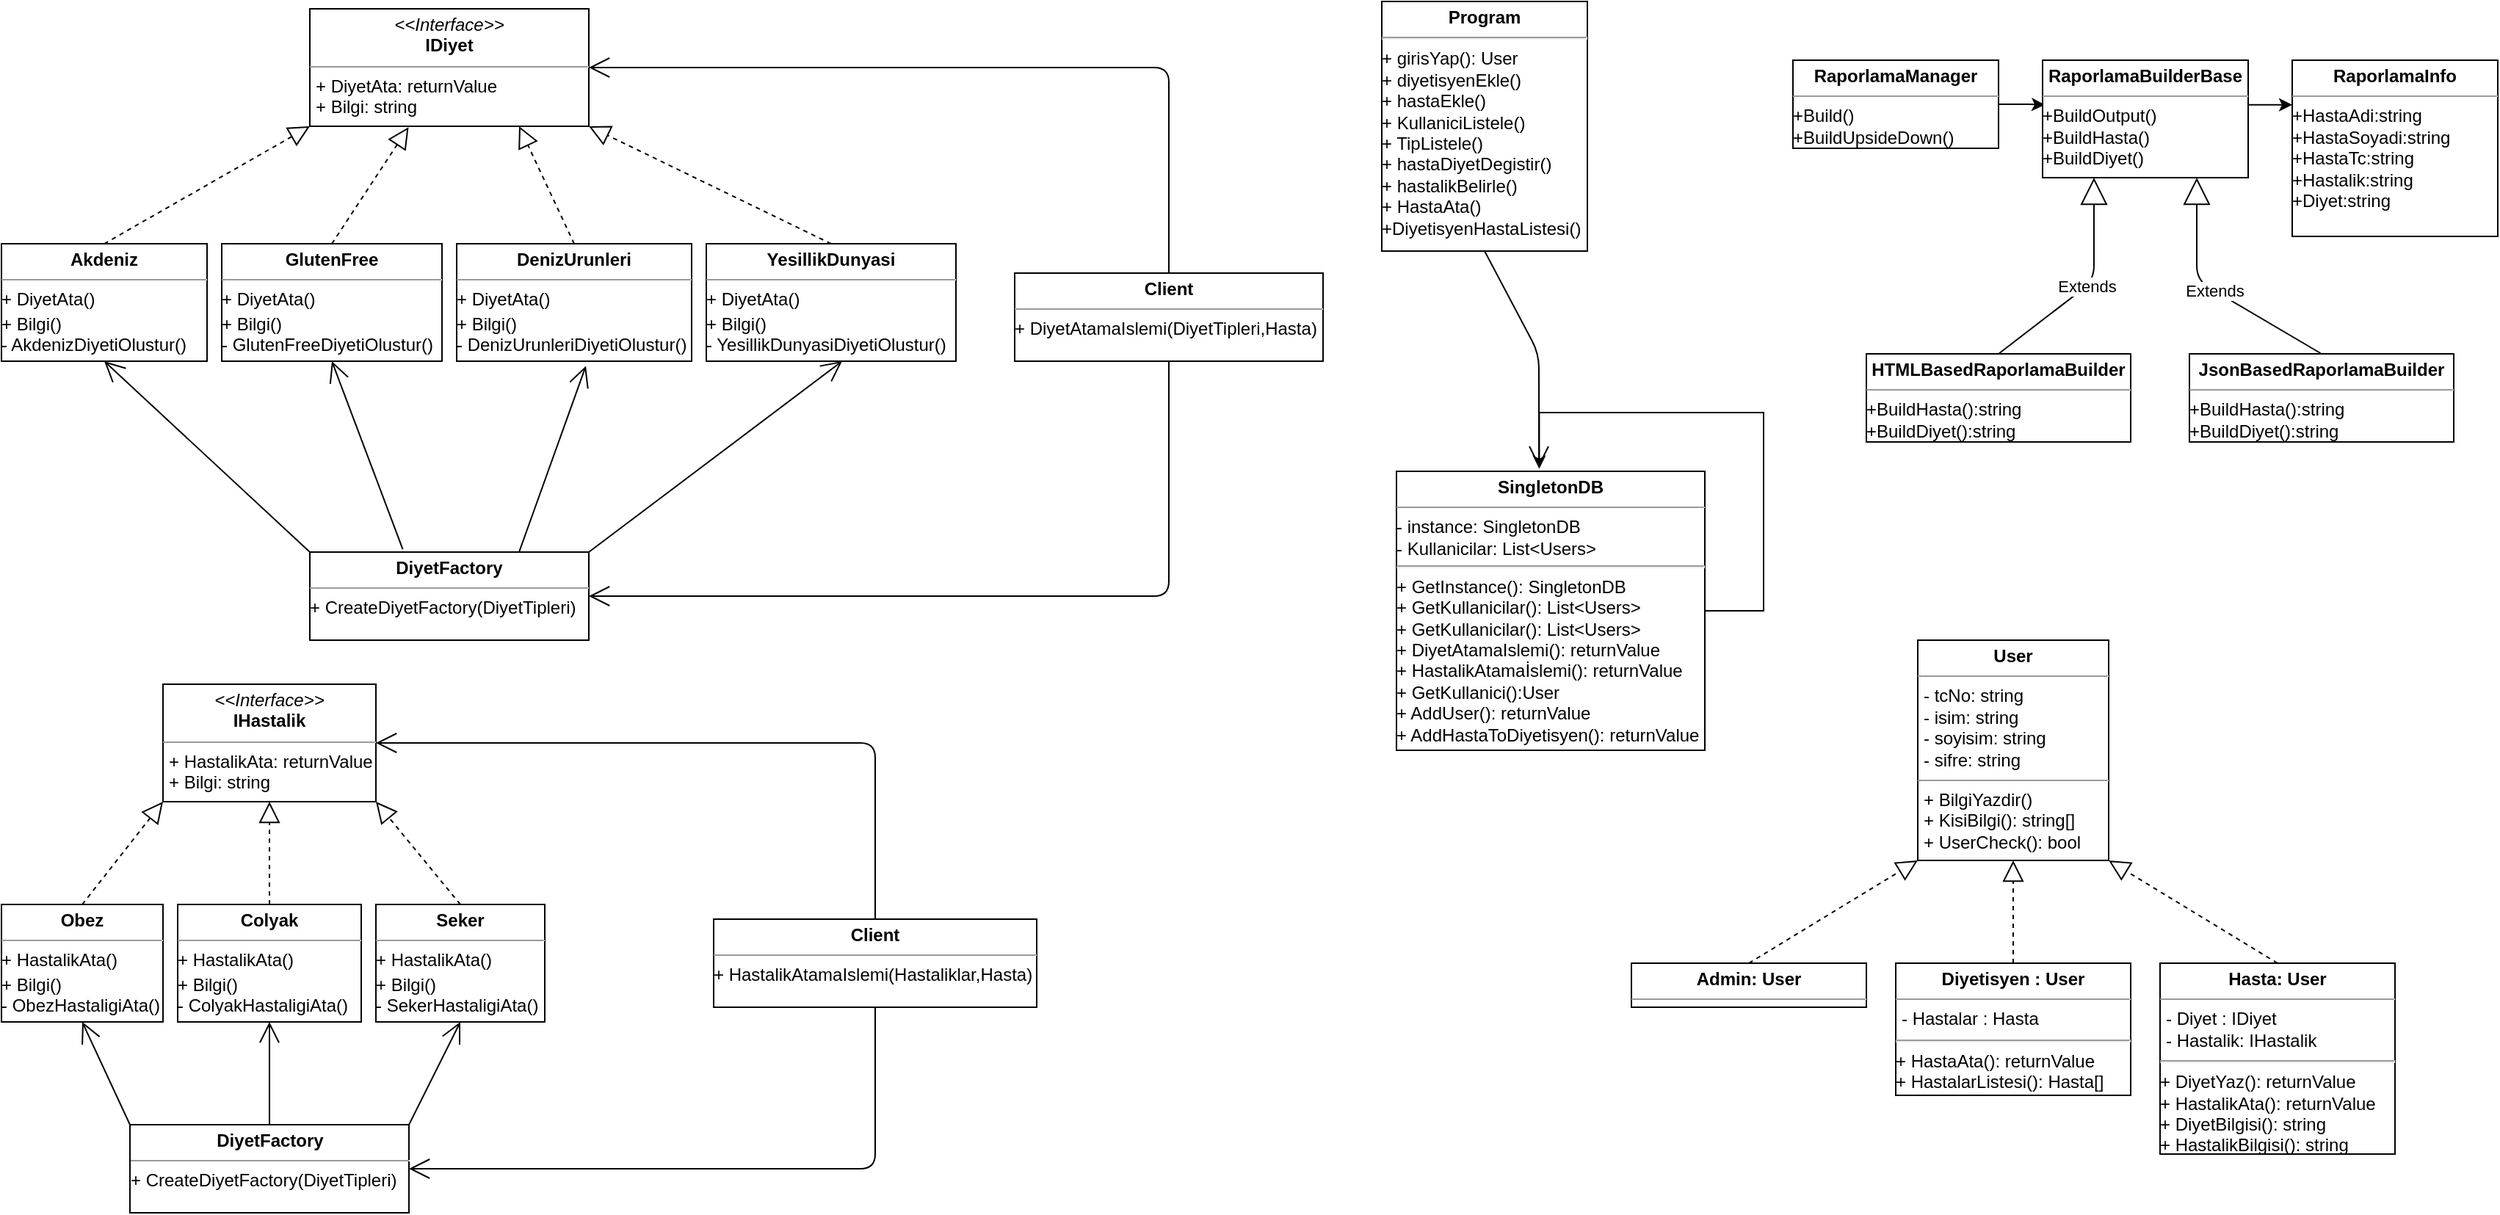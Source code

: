 <mxfile version="14.7.6" type="device"><diagram name="Page-1" id="929967ad-93f9-6ef4-fab6-5d389245f69c"><mxGraphModel dx="2885" dy="1470" grid="1" gridSize="10" guides="1" tooltips="1" connect="1" arrows="1" fold="1" page="1" pageScale="1.5" pageWidth="1169" pageHeight="826" background="none" math="0" shadow="0"><root><mxCell id="0" style=";html=1;"/><mxCell id="1" style=";html=1;" parent="0"/><mxCell id="cmDqE81r5rBGS5eHhXOC-22" value="&lt;p style=&quot;margin: 0px ; margin-top: 4px ; text-align: center&quot;&gt;&lt;span style=&quot;font-weight: 700 ; text-align: left&quot;&gt;Admin: User&lt;/span&gt;&lt;br&gt;&lt;/p&gt;&lt;hr size=&quot;1&quot;&gt;&lt;p style=&quot;margin: 0px ; margin-left: 4px&quot;&gt;&lt;br&gt;&lt;/p&gt;" style="verticalAlign=top;align=left;overflow=fill;fontSize=12;fontFamily=Helvetica;html=1;" parent="1" vertex="1"><mxGeometry x="1120" y="675" width="160" height="30" as="geometry"/></mxCell><mxCell id="cmDqE81r5rBGS5eHhXOC-23" value="&lt;p style=&quot;margin: 0px ; margin-top: 4px ; text-align: center&quot;&gt;&lt;b&gt;User&lt;/b&gt;&lt;/p&gt;&lt;hr size=&quot;1&quot;&gt;&lt;p style=&quot;margin: 0px ; margin-left: 4px&quot;&gt;- tcNo: string&lt;br&gt;- isim: string&lt;/p&gt;&lt;p style=&quot;margin: 0px ; margin-left: 4px&quot;&gt;- soyisim: string&lt;br&gt;- sifre: string&lt;/p&gt;&lt;hr size=&quot;1&quot;&gt;&lt;p style=&quot;margin: 0px ; margin-left: 4px&quot;&gt;+ BilgiYazdir()&lt;/p&gt;&lt;p style=&quot;margin: 0px ; margin-left: 4px&quot;&gt;+ KisiBilgi(): string[]&lt;/p&gt;&lt;p style=&quot;margin: 0px ; margin-left: 4px&quot;&gt;+ UserCheck(): bool&lt;/p&gt;" style="verticalAlign=top;align=left;overflow=fill;fontSize=12;fontFamily=Helvetica;html=1;" parent="1" vertex="1"><mxGeometry x="1315" y="455" width="130" height="150" as="geometry"/></mxCell><mxCell id="cmDqE81r5rBGS5eHhXOC-27" value="&lt;p style=&quot;margin: 0px ; margin-top: 4px ; text-align: center&quot;&gt;&lt;span style=&quot;font-weight: 700 ; text-align: left&quot;&gt;Diyetisyen : User&lt;/span&gt;&lt;br&gt;&lt;/p&gt;&lt;hr size=&quot;1&quot;&gt;&lt;p style=&quot;margin: 0px ; margin-left: 4px&quot;&gt;- Hastalar : Hasta&lt;/p&gt;&lt;hr&gt;+ HastaAta(): returnValue&lt;br&gt;+ HastalarListesi(): Hasta[]" style="verticalAlign=top;align=left;overflow=fill;fontSize=12;fontFamily=Helvetica;html=1;" parent="1" vertex="1"><mxGeometry x="1300" y="675" width="160" height="90" as="geometry"/></mxCell><mxCell id="cmDqE81r5rBGS5eHhXOC-29" value="&lt;p style=&quot;margin: 0px ; margin-top: 4px ; text-align: center&quot;&gt;&lt;span style=&quot;font-weight: 700 ; text-align: left&quot;&gt;Hasta: User&lt;/span&gt;&lt;br&gt;&lt;/p&gt;&lt;hr size=&quot;1&quot;&gt;&lt;p style=&quot;margin: 0px ; margin-left: 4px&quot;&gt;- Diyet : IDiyet&lt;/p&gt;&lt;p style=&quot;margin: 0px ; margin-left: 4px&quot;&gt;- Hastalik: IHastalik&lt;/p&gt;&lt;hr&gt;+ DiyetYaz(): returnValue&lt;br&gt;+ HastalikAta(): returnValue&lt;br&gt;+ DiyetBilgisi(): string&lt;br&gt;+ HastalikBilgisi(): string" style="verticalAlign=top;align=left;overflow=fill;fontSize=12;fontFamily=Helvetica;html=1;" parent="1" vertex="1"><mxGeometry x="1480" y="675" width="160" height="130" as="geometry"/></mxCell><mxCell id="cmDqE81r5rBGS5eHhXOC-32" value="&lt;p style=&quot;margin: 0px ; margin-top: 4px ; text-align: center&quot;&gt;&lt;i&gt;&amp;lt;&amp;lt;Interface&amp;gt;&amp;gt;&lt;/i&gt;&lt;br&gt;&lt;b&gt;IDiyet&lt;/b&gt;&lt;/p&gt;&lt;hr size=&quot;1&quot;&gt;&lt;p style=&quot;margin: 0px ; margin-left: 4px&quot;&gt;+ DiyetAta: returnValue&lt;/p&gt;&lt;p style=&quot;margin: 0px ; margin-left: 4px&quot;&gt;+ Bilgi: string&lt;/p&gt;&lt;hr&gt;" style="verticalAlign=top;align=left;overflow=fill;fontSize=12;fontFamily=Helvetica;html=1;" parent="1" vertex="1"><mxGeometry x="220" y="25" width="190" height="80" as="geometry"/></mxCell><mxCell id="S2jFtaK7gUKZFkBjEnfF-1" value="&lt;p style=&quot;margin: 0px ; margin-top: 4px ; text-align: center&quot;&gt;&lt;b&gt;Akdeniz&lt;/b&gt;&lt;/p&gt;&lt;hr size=&quot;1&quot;&gt;&lt;div style=&quot;height: 2px&quot;&gt;+ DiyetAta()&lt;br&gt;&lt;/div&gt;&lt;div style=&quot;height: 2px&quot;&gt;&lt;br&gt;+ Bilgi()&lt;br&gt;- AkdenizDiyetiOlustur()&lt;/div&gt;" style="verticalAlign=top;align=left;overflow=fill;fontSize=12;fontFamily=Helvetica;html=1;" parent="1" vertex="1"><mxGeometry x="10" y="185" width="140" height="80" as="geometry"/></mxCell><mxCell id="S2jFtaK7gUKZFkBjEnfF-3" value="" style="endArrow=block;dashed=1;endFill=0;endSize=12;html=1;exitX=0.5;exitY=0;exitDx=0;exitDy=0;entryX=0;entryY=1;entryDx=0;entryDy=0;" parent="1" source="S2jFtaK7gUKZFkBjEnfF-1" target="cmDqE81r5rBGS5eHhXOC-32" edge="1"><mxGeometry width="160" relative="1" as="geometry"><mxPoint x="180" y="155" as="sourcePoint"/><mxPoint x="90" y="145" as="targetPoint"/></mxGeometry></mxCell><mxCell id="S2jFtaK7gUKZFkBjEnfF-4" value="" style="endArrow=block;dashed=1;endFill=0;endSize=12;html=1;exitX=0.5;exitY=0;exitDx=0;exitDy=0;entryX=0;entryY=1;entryDx=0;entryDy=0;" parent="1" source="cmDqE81r5rBGS5eHhXOC-22" target="cmDqE81r5rBGS5eHhXOC-23" edge="1"><mxGeometry width="160" relative="1" as="geometry"><mxPoint x="1220" y="915" as="sourcePoint"/><mxPoint x="1230" y="875" as="targetPoint"/></mxGeometry></mxCell><mxCell id="S2jFtaK7gUKZFkBjEnfF-5" value="" style="endArrow=block;dashed=1;endFill=0;endSize=12;html=1;exitX=0.5;exitY=0;exitDx=0;exitDy=0;entryX=0.5;entryY=1;entryDx=0;entryDy=0;" parent="1" source="cmDqE81r5rBGS5eHhXOC-27" target="cmDqE81r5rBGS5eHhXOC-23" edge="1"><mxGeometry width="160" relative="1" as="geometry"><mxPoint x="1230" y="925" as="sourcePoint"/><mxPoint x="1240" y="885" as="targetPoint"/></mxGeometry></mxCell><mxCell id="S2jFtaK7gUKZFkBjEnfF-6" value="" style="endArrow=block;dashed=1;endFill=0;endSize=12;html=1;exitX=0.5;exitY=0;exitDx=0;exitDy=0;entryX=1;entryY=1;entryDx=0;entryDy=0;" parent="1" source="cmDqE81r5rBGS5eHhXOC-29" target="cmDqE81r5rBGS5eHhXOC-23" edge="1"><mxGeometry width="160" relative="1" as="geometry"><mxPoint x="1240" y="935" as="sourcePoint"/><mxPoint x="1250" y="895" as="targetPoint"/></mxGeometry></mxCell><mxCell id="S2jFtaK7gUKZFkBjEnfF-7" value="&lt;p style=&quot;margin: 0px ; margin-top: 4px ; text-align: center&quot;&gt;&lt;b&gt;GlutenFree&lt;/b&gt;&lt;/p&gt;&lt;hr size=&quot;1&quot;&gt;&lt;div style=&quot;height: 2px&quot;&gt;+ DiyetAta()&lt;br&gt;&lt;/div&gt;&lt;div style=&quot;height: 2px&quot;&gt;&lt;br&gt;+ Bilgi()&lt;br&gt;- GlutenFreeDiyetiOlustur()&lt;/div&gt;" style="verticalAlign=top;align=left;overflow=fill;fontSize=12;fontFamily=Helvetica;html=1;" parent="1" vertex="1"><mxGeometry x="160" y="185" width="150" height="80" as="geometry"/></mxCell><mxCell id="S2jFtaK7gUKZFkBjEnfF-8" value="" style="endArrow=block;dashed=1;endFill=0;endSize=12;html=1;exitX=0.5;exitY=0;exitDx=0;exitDy=0;entryX=0.354;entryY=1.008;entryDx=0;entryDy=0;entryPerimeter=0;" parent="1" source="S2jFtaK7gUKZFkBjEnfF-7" target="cmDqE81r5rBGS5eHhXOC-32" edge="1"><mxGeometry width="160" relative="1" as="geometry"><mxPoint x="330" y="155" as="sourcePoint"/><mxPoint x="240" y="145" as="targetPoint"/></mxGeometry></mxCell><mxCell id="S2jFtaK7gUKZFkBjEnfF-9" value="&lt;p style=&quot;margin: 0px ; margin-top: 4px ; text-align: center&quot;&gt;&lt;b&gt;DenizUrunleri&lt;/b&gt;&lt;/p&gt;&lt;hr size=&quot;1&quot;&gt;&lt;div style=&quot;height: 2px&quot;&gt;+ DiyetAta()&lt;br&gt;&lt;/div&gt;&lt;div style=&quot;height: 2px&quot;&gt;&lt;br&gt;+ Bilgi()&lt;br&gt;- DenizUrunleriDiyetiOlustur()&lt;/div&gt;" style="verticalAlign=top;align=left;overflow=fill;fontSize=12;fontFamily=Helvetica;html=1;" parent="1" vertex="1"><mxGeometry x="320" y="185" width="160" height="80" as="geometry"/></mxCell><mxCell id="S2jFtaK7gUKZFkBjEnfF-10" value="" style="endArrow=block;dashed=1;endFill=0;endSize=12;html=1;exitX=0.5;exitY=0;exitDx=0;exitDy=0;entryX=0.75;entryY=1;entryDx=0;entryDy=0;" parent="1" source="S2jFtaK7gUKZFkBjEnfF-9" target="cmDqE81r5rBGS5eHhXOC-32" edge="1"><mxGeometry width="160" relative="1" as="geometry"><mxPoint x="480" y="155" as="sourcePoint"/><mxPoint x="350" y="135" as="targetPoint"/></mxGeometry></mxCell><mxCell id="S2jFtaK7gUKZFkBjEnfF-11" value="&lt;p style=&quot;margin: 0px ; margin-top: 4px ; text-align: center&quot;&gt;&lt;b&gt;YesillikDunyasi&lt;/b&gt;&lt;/p&gt;&lt;hr size=&quot;1&quot;&gt;&lt;div style=&quot;height: 2px&quot;&gt;+ DiyetAta()&lt;br&gt;&lt;/div&gt;&lt;br&gt;+ Bilgi()&lt;div style=&quot;height: 2px&quot;&gt;- YesillikDunyasiDiyetiOlustur()&lt;/div&gt;" style="verticalAlign=top;align=left;overflow=fill;fontSize=12;fontFamily=Helvetica;html=1;" parent="1" vertex="1"><mxGeometry x="490" y="185" width="170" height="80" as="geometry"/></mxCell><mxCell id="S2jFtaK7gUKZFkBjEnfF-12" value="" style="endArrow=block;dashed=1;endFill=0;endSize=12;html=1;exitX=0.5;exitY=0;exitDx=0;exitDy=0;entryX=1;entryY=1;entryDx=0;entryDy=0;" parent="1" source="S2jFtaK7gUKZFkBjEnfF-11" target="cmDqE81r5rBGS5eHhXOC-32" edge="1"><mxGeometry width="160" relative="1" as="geometry"><mxPoint x="630" y="155" as="sourcePoint"/><mxPoint x="540" y="145" as="targetPoint"/></mxGeometry></mxCell><mxCell id="S2jFtaK7gUKZFkBjEnfF-21" value="&lt;p style=&quot;margin: 0px ; margin-top: 4px ; text-align: center&quot;&gt;&lt;b&gt;DiyetFactory&lt;/b&gt;&lt;/p&gt;&lt;hr size=&quot;1&quot;&gt;&lt;div style=&quot;height: 2px&quot;&gt;+&amp;nbsp;CreateDiyetFactory(DiyetTipleri)&lt;/div&gt;" style="verticalAlign=top;align=left;overflow=fill;fontSize=12;fontFamily=Helvetica;html=1;" parent="1" vertex="1"><mxGeometry x="220" y="395" width="190" height="60" as="geometry"/></mxCell><mxCell id="S2jFtaK7gUKZFkBjEnfF-22" value="" style="endArrow=open;endFill=1;endSize=12;html=1;exitX=1;exitY=0;exitDx=0;exitDy=0;entryX=0.544;entryY=1;entryDx=0;entryDy=0;entryPerimeter=0;" parent="1" source="S2jFtaK7gUKZFkBjEnfF-21" target="S2jFtaK7gUKZFkBjEnfF-11" edge="1"><mxGeometry width="160" relative="1" as="geometry"><mxPoint x="330" y="315" as="sourcePoint"/><mxPoint x="560" y="285" as="targetPoint"/></mxGeometry></mxCell><mxCell id="S2jFtaK7gUKZFkBjEnfF-23" value="" style="endArrow=open;endFill=1;endSize=12;html=1;exitX=0.75;exitY=0;exitDx=0;exitDy=0;entryX=0.55;entryY=1.04;entryDx=0;entryDy=0;entryPerimeter=0;" parent="1" source="S2jFtaK7gUKZFkBjEnfF-21" target="S2jFtaK7gUKZFkBjEnfF-9" edge="1"><mxGeometry width="160" relative="1" as="geometry"><mxPoint x="339.63" y="401.4" as="sourcePoint"/><mxPoint x="500" y="325" as="targetPoint"/></mxGeometry></mxCell><mxCell id="S2jFtaK7gUKZFkBjEnfF-24" value="" style="endArrow=open;endFill=1;endSize=12;html=1;exitX=0.333;exitY=-0.033;exitDx=0;exitDy=0;exitPerimeter=0;entryX=0.5;entryY=1;entryDx=0;entryDy=0;" parent="1" source="S2jFtaK7gUKZFkBjEnfF-21" target="S2jFtaK7gUKZFkBjEnfF-7" edge="1"><mxGeometry width="160" relative="1" as="geometry"><mxPoint x="349.63" y="411.4" as="sourcePoint"/><mxPoint x="510" y="335" as="targetPoint"/></mxGeometry></mxCell><mxCell id="S2jFtaK7gUKZFkBjEnfF-25" value="" style="endArrow=open;endFill=1;endSize=12;html=1;exitX=0;exitY=0;exitDx=0;exitDy=0;entryX=0.5;entryY=1;entryDx=0;entryDy=0;" parent="1" source="S2jFtaK7gUKZFkBjEnfF-21" target="S2jFtaK7gUKZFkBjEnfF-1" edge="1"><mxGeometry width="160" relative="1" as="geometry"><mxPoint x="359.63" y="421.4" as="sourcePoint"/><mxPoint x="520" y="345" as="targetPoint"/></mxGeometry></mxCell><mxCell id="S2jFtaK7gUKZFkBjEnfF-26" value="&lt;p style=&quot;margin: 0px ; margin-top: 4px ; text-align: center&quot;&gt;&lt;b&gt;Client&lt;/b&gt;&lt;/p&gt;&lt;hr size=&quot;1&quot;&gt;&lt;div style=&quot;height: 2px&quot;&gt;+ DiyetAtamaIslemi(DiyetTipleri,Hasta)&lt;/div&gt;" style="verticalAlign=top;align=left;overflow=fill;fontSize=12;fontFamily=Helvetica;html=1;" parent="1" vertex="1"><mxGeometry x="700" y="205" width="210" height="60" as="geometry"/></mxCell><mxCell id="S2jFtaK7gUKZFkBjEnfF-27" value="" style="endArrow=open;endFill=1;endSize=12;html=1;exitX=0.5;exitY=1;exitDx=0;exitDy=0;entryX=1;entryY=0.5;entryDx=0;entryDy=0;" parent="1" source="S2jFtaK7gUKZFkBjEnfF-26" target="S2jFtaK7gUKZFkBjEnfF-21" edge="1"><mxGeometry width="160" relative="1" as="geometry"><mxPoint x="230" y="405" as="sourcePoint"/><mxPoint x="420" y="425" as="targetPoint"/><Array as="points"><mxPoint x="805" y="425"/></Array></mxGeometry></mxCell><mxCell id="S2jFtaK7gUKZFkBjEnfF-28" value="" style="endArrow=open;endFill=1;endSize=12;html=1;entryX=1;entryY=0.5;entryDx=0;entryDy=0;exitX=0.5;exitY=0;exitDx=0;exitDy=0;" parent="1" source="S2jFtaK7gUKZFkBjEnfF-26" target="cmDqE81r5rBGS5eHhXOC-32" edge="1"><mxGeometry width="160" relative="1" as="geometry"><mxPoint x="420" y="205" as="sourcePoint"/><mxPoint x="580" y="205" as="targetPoint"/><Array as="points"><mxPoint x="805" y="65"/></Array></mxGeometry></mxCell><mxCell id="-b93ThK0uO-nIYH5hj7f-1" value="&lt;p style=&quot;margin: 0px ; margin-top: 4px ; text-align: center&quot;&gt;&lt;i&gt;&amp;lt;&amp;lt;Interface&amp;gt;&amp;gt;&lt;/i&gt;&lt;br&gt;&lt;b&gt;IHastalik&lt;/b&gt;&lt;/p&gt;&lt;hr size=&quot;1&quot;&gt;&lt;p style=&quot;margin: 0px ; margin-left: 4px&quot;&gt;+ HastalikAta: returnValue&lt;/p&gt;&lt;p style=&quot;margin: 0px ; margin-left: 4px&quot;&gt;+ Bilgi: string&lt;/p&gt;&lt;hr&gt;" style="verticalAlign=top;align=left;overflow=fill;fontSize=12;fontFamily=Helvetica;html=1;" parent="1" vertex="1"><mxGeometry x="120" y="485" width="145" height="80" as="geometry"/></mxCell><mxCell id="-b93ThK0uO-nIYH5hj7f-3" value="&lt;p style=&quot;margin: 0px ; margin-top: 4px ; text-align: center&quot;&gt;&lt;b&gt;Obez&lt;/b&gt;&lt;/p&gt;&lt;hr size=&quot;1&quot;&gt;&lt;div style=&quot;height: 2px&quot;&gt;+ HastalikAta()&lt;br&gt;&lt;/div&gt;&lt;div style=&quot;height: 2px&quot;&gt;&lt;br&gt;+ Bilgi()&lt;br&gt;- ObezHastaligiAta()&lt;/div&gt;" style="verticalAlign=top;align=left;overflow=fill;fontSize=12;fontFamily=Helvetica;html=1;" parent="1" vertex="1"><mxGeometry x="10" y="635" width="110" height="80" as="geometry"/></mxCell><mxCell id="-b93ThK0uO-nIYH5hj7f-4" value="" style="endArrow=block;dashed=1;endFill=0;endSize=12;html=1;exitX=0.5;exitY=0;exitDx=0;exitDy=0;entryX=0;entryY=1;entryDx=0;entryDy=0;" parent="1" source="-b93ThK0uO-nIYH5hj7f-3" target="-b93ThK0uO-nIYH5hj7f-1" edge="1"><mxGeometry width="160" relative="1" as="geometry"><mxPoint x="135" y="605" as="sourcePoint"/><mxPoint x="45" y="595" as="targetPoint"/></mxGeometry></mxCell><mxCell id="-b93ThK0uO-nIYH5hj7f-6" value="" style="endArrow=block;dashed=1;endFill=0;endSize=12;html=1;entryX=0.5;entryY=1;entryDx=0;entryDy=0;exitX=0.5;exitY=0;exitDx=0;exitDy=0;" parent="1" source="-b93ThK0uO-nIYH5hj7f-17" target="-b93ThK0uO-nIYH5hj7f-1" edge="1"><mxGeometry width="160" relative="1" as="geometry"><mxPoint x="215" y="625" as="sourcePoint"/><mxPoint x="155" y="585" as="targetPoint"/></mxGeometry></mxCell><mxCell id="-b93ThK0uO-nIYH5hj7f-8" value="" style="endArrow=block;dashed=1;endFill=0;endSize=12;html=1;entryX=1;entryY=1;entryDx=0;entryDy=0;exitX=0.5;exitY=0;exitDx=0;exitDy=0;" parent="1" source="-b93ThK0uO-nIYH5hj7f-18" target="-b93ThK0uO-nIYH5hj7f-1" edge="1"><mxGeometry width="160" relative="1" as="geometry"><mxPoint x="355" y="605" as="sourcePoint"/><mxPoint x="345" y="595" as="targetPoint"/></mxGeometry></mxCell><mxCell id="-b93ThK0uO-nIYH5hj7f-9" value="&lt;p style=&quot;margin: 0px ; margin-top: 4px ; text-align: center&quot;&gt;&lt;b&gt;DiyetFactory&lt;/b&gt;&lt;/p&gt;&lt;hr size=&quot;1&quot;&gt;&lt;div style=&quot;height: 2px&quot;&gt;+&amp;nbsp;CreateDiyetFactory(DiyetTipleri)&lt;/div&gt;" style="verticalAlign=top;align=left;overflow=fill;fontSize=12;fontFamily=Helvetica;html=1;" parent="1" vertex="1"><mxGeometry x="97.5" y="785" width="190" height="60" as="geometry"/></mxCell><mxCell id="-b93ThK0uO-nIYH5hj7f-10" value="" style="endArrow=open;endFill=1;endSize=12;html=1;exitX=1;exitY=0;exitDx=0;exitDy=0;entryX=0.5;entryY=1;entryDx=0;entryDy=0;" parent="1" source="-b93ThK0uO-nIYH5hj7f-9" target="-b93ThK0uO-nIYH5hj7f-18" edge="1"><mxGeometry width="160" relative="1" as="geometry"><mxPoint x="135" y="765" as="sourcePoint"/><mxPoint x="380" y="745" as="targetPoint"/></mxGeometry></mxCell><mxCell id="-b93ThK0uO-nIYH5hj7f-11" value="" style="endArrow=open;endFill=1;endSize=12;html=1;exitX=0.5;exitY=0;exitDx=0;exitDy=0;entryX=0.5;entryY=1;entryDx=0;entryDy=0;" parent="1" source="-b93ThK0uO-nIYH5hj7f-9" target="-b93ThK0uO-nIYH5hj7f-17" edge="1"><mxGeometry width="160" relative="1" as="geometry"><mxPoint x="144.63" y="851.4" as="sourcePoint"/><mxPoint x="195" y="755" as="targetPoint"/></mxGeometry></mxCell><mxCell id="-b93ThK0uO-nIYH5hj7f-12" value="" style="endArrow=open;endFill=1;endSize=12;html=1;exitX=0;exitY=0;exitDx=0;exitDy=0;entryX=0.5;entryY=1;entryDx=0;entryDy=0;" parent="1" source="-b93ThK0uO-nIYH5hj7f-9" target="-b93ThK0uO-nIYH5hj7f-3" edge="1"><mxGeometry width="160" relative="1" as="geometry"><mxPoint x="154.63" y="861.4" as="sourcePoint"/><mxPoint x="55" y="755" as="targetPoint"/></mxGeometry></mxCell><mxCell id="-b93ThK0uO-nIYH5hj7f-14" value="&lt;p style=&quot;margin: 0px ; margin-top: 4px ; text-align: center&quot;&gt;&lt;b&gt;Client&lt;/b&gt;&lt;/p&gt;&lt;hr size=&quot;1&quot;&gt;&lt;div style=&quot;height: 2px&quot;&gt;+ HastalikAtamaIslemi(Hastaliklar,Hasta)&lt;/div&gt;" style="verticalAlign=top;align=left;overflow=fill;fontSize=12;fontFamily=Helvetica;html=1;" parent="1" vertex="1"><mxGeometry x="495" y="645" width="220" height="60" as="geometry"/></mxCell><mxCell id="-b93ThK0uO-nIYH5hj7f-15" value="" style="endArrow=open;endFill=1;endSize=12;html=1;exitX=0.5;exitY=1;exitDx=0;exitDy=0;entryX=1;entryY=0.5;entryDx=0;entryDy=0;" parent="1" source="-b93ThK0uO-nIYH5hj7f-14" target="-b93ThK0uO-nIYH5hj7f-9" edge="1"><mxGeometry width="160" relative="1" as="geometry"><mxPoint x="35" y="855" as="sourcePoint"/><mxPoint x="225" y="875" as="targetPoint"/><Array as="points"><mxPoint x="605" y="815"/></Array></mxGeometry></mxCell><mxCell id="-b93ThK0uO-nIYH5hj7f-16" value="" style="endArrow=open;endFill=1;endSize=12;html=1;entryX=1;entryY=0.5;entryDx=0;entryDy=0;exitX=0.5;exitY=0;exitDx=0;exitDy=0;" parent="1" source="-b93ThK0uO-nIYH5hj7f-14" target="-b93ThK0uO-nIYH5hj7f-1" edge="1"><mxGeometry width="160" relative="1" as="geometry"><mxPoint x="225" y="655" as="sourcePoint"/><mxPoint x="385" y="655" as="targetPoint"/><Array as="points"><mxPoint x="605" y="525"/></Array></mxGeometry></mxCell><mxCell id="-b93ThK0uO-nIYH5hj7f-17" value="&lt;p style=&quot;margin: 0px ; margin-top: 4px ; text-align: center&quot;&gt;&lt;b&gt;Colyak&lt;/b&gt;&lt;/p&gt;&lt;hr size=&quot;1&quot;&gt;&lt;div style=&quot;height: 2px&quot;&gt;+ HastalikAta()&lt;br&gt;&lt;/div&gt;&lt;div style=&quot;height: 2px&quot;&gt;&lt;br&gt;+ Bilgi()&lt;br&gt;- ColyakHastaligiAta()&lt;/div&gt;" style="verticalAlign=top;align=left;overflow=fill;fontSize=12;fontFamily=Helvetica;html=1;" parent="1" vertex="1"><mxGeometry x="130" y="635" width="125" height="80" as="geometry"/></mxCell><mxCell id="-b93ThK0uO-nIYH5hj7f-18" value="&lt;p style=&quot;margin: 0px ; margin-top: 4px ; text-align: center&quot;&gt;&lt;b&gt;Seker&lt;/b&gt;&lt;/p&gt;&lt;hr size=&quot;1&quot;&gt;&lt;div style=&quot;height: 2px&quot;&gt;+ HastalikAta()&lt;br&gt;&lt;/div&gt;&lt;div style=&quot;height: 2px&quot;&gt;&lt;br&gt;+ Bilgi()&lt;br&gt;- Seker&lt;span&gt;HastaligiAta()&lt;/span&gt;&lt;/div&gt;" style="verticalAlign=top;align=left;overflow=fill;fontSize=12;fontFamily=Helvetica;html=1;" parent="1" vertex="1"><mxGeometry x="265" y="635" width="115" height="80" as="geometry"/></mxCell><mxCell id="-b93ThK0uO-nIYH5hj7f-22" style="edgeStyle=orthogonalEdgeStyle;rounded=0;orthogonalLoop=1;jettySize=auto;html=1;entryX=0.463;entryY=-0.009;entryDx=0;entryDy=0;entryPerimeter=0;" parent="1" source="-b93ThK0uO-nIYH5hj7f-21" target="-b93ThK0uO-nIYH5hj7f-21" edge="1"><mxGeometry relative="1" as="geometry"><mxPoint x="1120" y="270" as="targetPoint"/><Array as="points"><mxPoint x="1210" y="435"/><mxPoint x="1210" y="300"/><mxPoint x="1057" y="300"/></Array></mxGeometry></mxCell><mxCell id="-b93ThK0uO-nIYH5hj7f-21" value="&lt;p style=&quot;margin: 0px ; margin-top: 4px ; text-align: center&quot;&gt;&lt;b&gt;SingletonDB&lt;/b&gt;&lt;/p&gt;&lt;hr size=&quot;1&quot;&gt;&lt;div style=&quot;height: 2px&quot;&gt;- instance: SingletonDB&lt;br&gt;- Kullanicilar: List&amp;lt;Users&amp;gt;&lt;/div&gt;&lt;div style=&quot;height: 2px&quot;&gt;&lt;br&gt;&lt;/div&gt;&lt;div style=&quot;height: 2px&quot;&gt;&lt;br&gt;&lt;/div&gt;&lt;div style=&quot;height: 2px&quot;&gt;&lt;br&gt;&lt;/div&gt;&lt;div style=&quot;height: 2px&quot;&gt;&lt;br&gt;&lt;/div&gt;&lt;div style=&quot;height: 2px&quot;&gt;&lt;br&gt;&lt;/div&gt;&lt;br&gt;&lt;hr&gt;+ GetInstance(): SingletonDB&lt;br&gt;+ GetKullanicilar(): List&amp;lt;Users&amp;gt;&lt;br&gt;+ GetKullanicilar(): List&amp;lt;Users&amp;gt;&lt;br&gt;+ DiyetAtamaIslemi(): returnValue&lt;br&gt;+ HastalikAtamaİslemi(): returnValue&lt;br&gt;+ GetKullanici():User&lt;br&gt;+ AddUser(): returnValue&lt;br&gt;+ AddHastaToDiyetisyen(): returnValue" style="verticalAlign=top;align=left;overflow=fill;fontSize=12;fontFamily=Helvetica;html=1;" parent="1" vertex="1"><mxGeometry x="960" y="340" width="210" height="190" as="geometry"/></mxCell><mxCell id="-b93ThK0uO-nIYH5hj7f-23" value="&lt;p style=&quot;margin: 0px ; margin-top: 4px ; text-align: center&quot;&gt;&lt;b&gt;Program&lt;/b&gt;&lt;/p&gt;&lt;hr&gt;+ girisYap(): User&lt;br&gt;+ diyetisyenEkle()&lt;br&gt;+ hastaEkle()&lt;br&gt;+ KullaniciListele()&lt;br&gt;+ TipListele()&lt;br&gt;+ hastaDiyetDegistir()&lt;br&gt;+ hastalikBelirle()&lt;br&gt;+ HastaAta()&lt;br&gt;+DiyetisyenHastaListesi()" style="verticalAlign=top;align=left;overflow=fill;fontSize=12;fontFamily=Helvetica;html=1;" parent="1" vertex="1"><mxGeometry x="950" y="20" width="140" height="170" as="geometry"/></mxCell><mxCell id="-b93ThK0uO-nIYH5hj7f-25" value="" style="endArrow=open;endFill=1;endSize=12;html=1;exitX=0.5;exitY=1;exitDx=0;exitDy=0;entryX=0.462;entryY=-0.015;entryDx=0;entryDy=0;entryPerimeter=0;" parent="1" source="-b93ThK0uO-nIYH5hj7f-23" target="-b93ThK0uO-nIYH5hj7f-21" edge="1"><mxGeometry width="160" relative="1" as="geometry"><mxPoint x="950" y="370" as="sourcePoint"/><mxPoint x="1110" y="370" as="targetPoint"/><Array as="points"><mxPoint x="1057" y="260"/></Array></mxGeometry></mxCell><mxCell id="Gjm8XCepCVKV8ool4BUq-6" style="edgeStyle=orthogonalEdgeStyle;rounded=0;orthogonalLoop=1;jettySize=auto;html=1;entryX=0.011;entryY=0.38;entryDx=0;entryDy=0;entryPerimeter=0;" edge="1" parent="1" source="Gjm8XCepCVKV8ool4BUq-1" target="Gjm8XCepCVKV8ool4BUq-2"><mxGeometry relative="1" as="geometry"/></mxCell><mxCell id="Gjm8XCepCVKV8ool4BUq-1" value="&lt;p style=&quot;margin: 0px ; margin-top: 4px ; text-align: center&quot;&gt;&lt;b&gt;RaporlamaManager&lt;/b&gt;&lt;/p&gt;&lt;hr size=&quot;1&quot;&gt;&lt;div style=&quot;height: 2px&quot;&gt;+Build()&lt;br&gt;+BuildUpsideDown()&lt;/div&gt;" style="verticalAlign=top;align=left;overflow=fill;fontSize=12;fontFamily=Helvetica;html=1;" vertex="1" parent="1"><mxGeometry x="1230" y="60" width="140" height="60" as="geometry"/></mxCell><mxCell id="Gjm8XCepCVKV8ool4BUq-7" style="edgeStyle=orthogonalEdgeStyle;rounded=0;orthogonalLoop=1;jettySize=auto;html=1;entryX=0;entryY=0.25;entryDx=0;entryDy=0;exitX=1;exitY=0.38;exitDx=0;exitDy=0;exitPerimeter=0;" edge="1" parent="1" source="Gjm8XCepCVKV8ool4BUq-2" target="Gjm8XCepCVKV8ool4BUq-3"><mxGeometry relative="1" as="geometry"/></mxCell><mxCell id="Gjm8XCepCVKV8ool4BUq-2" value="&lt;p style=&quot;margin: 0px ; margin-top: 4px ; text-align: center&quot;&gt;&lt;b&gt;RaporlamaBuilderBase&lt;/b&gt;&lt;/p&gt;&lt;hr size=&quot;1&quot;&gt;&lt;div style=&quot;height: 2px&quot;&gt;+BuildOutput()&lt;br&gt;+BuildHasta()&lt;br&gt;+BuildDiyet()&lt;/div&gt;" style="verticalAlign=top;align=left;overflow=fill;fontSize=12;fontFamily=Helvetica;html=1;" vertex="1" parent="1"><mxGeometry x="1400" y="60" width="140" height="80" as="geometry"/></mxCell><mxCell id="Gjm8XCepCVKV8ool4BUq-3" value="&lt;p style=&quot;margin: 0px ; margin-top: 4px ; text-align: center&quot;&gt;&lt;b&gt;RaporlamaInfo&lt;/b&gt;&lt;/p&gt;&lt;hr size=&quot;1&quot;&gt;&lt;div style=&quot;height: 2px&quot;&gt;+HastaAdi:string&lt;br&gt;+HastaSoyadi:string&lt;br&gt;+HastaTc:string&lt;br&gt;+Hastalik:string&lt;br&gt;+Diyet:string&lt;/div&gt;" style="verticalAlign=top;align=left;overflow=fill;fontSize=12;fontFamily=Helvetica;html=1;" vertex="1" parent="1"><mxGeometry x="1570" y="60" width="140" height="120" as="geometry"/></mxCell><mxCell id="Gjm8XCepCVKV8ool4BUq-4" value="&lt;p style=&quot;margin: 0px ; margin-top: 4px ; text-align: center&quot;&gt;&lt;b&gt;HTMLBasedRaporlamaBuilder&lt;/b&gt;&lt;/p&gt;&lt;hr size=&quot;1&quot;&gt;&lt;div style=&quot;height: 2px&quot;&gt;+BuildHasta():string&lt;br&gt;+BuildDiyet():string&lt;/div&gt;" style="verticalAlign=top;align=left;overflow=fill;fontSize=12;fontFamily=Helvetica;html=1;" vertex="1" parent="1"><mxGeometry x="1280" y="260" width="180" height="60" as="geometry"/></mxCell><mxCell id="Gjm8XCepCVKV8ool4BUq-5" value="&lt;p style=&quot;margin: 0px ; margin-top: 4px ; text-align: center&quot;&gt;&lt;b&gt;JsonBasedRaporlamaBuilder&lt;/b&gt;&lt;/p&gt;&lt;hr size=&quot;1&quot;&gt;&lt;div style=&quot;height: 2px&quot;&gt;+BuildHasta():string&lt;br&gt;+BuildDiyet():string&lt;/div&gt;" style="verticalAlign=top;align=left;overflow=fill;fontSize=12;fontFamily=Helvetica;html=1;" vertex="1" parent="1"><mxGeometry x="1500" y="260" width="180" height="60" as="geometry"/></mxCell><mxCell id="Gjm8XCepCVKV8ool4BUq-19" value="Extends" style="endArrow=block;endSize=16;endFill=0;html=1;exitX=0.5;exitY=0;exitDx=0;exitDy=0;entryX=0.25;entryY=1;entryDx=0;entryDy=0;" edge="1" parent="1" source="Gjm8XCepCVKV8ool4BUq-4" target="Gjm8XCepCVKV8ool4BUq-2"><mxGeometry width="160" relative="1" as="geometry"><mxPoint x="1760" y="300" as="sourcePoint"/><mxPoint x="1920" y="300" as="targetPoint"/><Array as="points"><mxPoint x="1435" y="210"/></Array></mxGeometry></mxCell><mxCell id="Gjm8XCepCVKV8ool4BUq-20" value="Extends" style="endArrow=block;endSize=16;endFill=0;html=1;exitX=0.5;exitY=0;exitDx=0;exitDy=0;entryX=0.75;entryY=1;entryDx=0;entryDy=0;" edge="1" parent="1" source="Gjm8XCepCVKV8ool4BUq-5" target="Gjm8XCepCVKV8ool4BUq-2"><mxGeometry width="160" relative="1" as="geometry"><mxPoint x="1370" y="220" as="sourcePoint"/><mxPoint x="1410" y="150" as="targetPoint"/><Array as="points"><mxPoint x="1505" y="210"/></Array></mxGeometry></mxCell></root></mxGraphModel></diagram></mxfile>